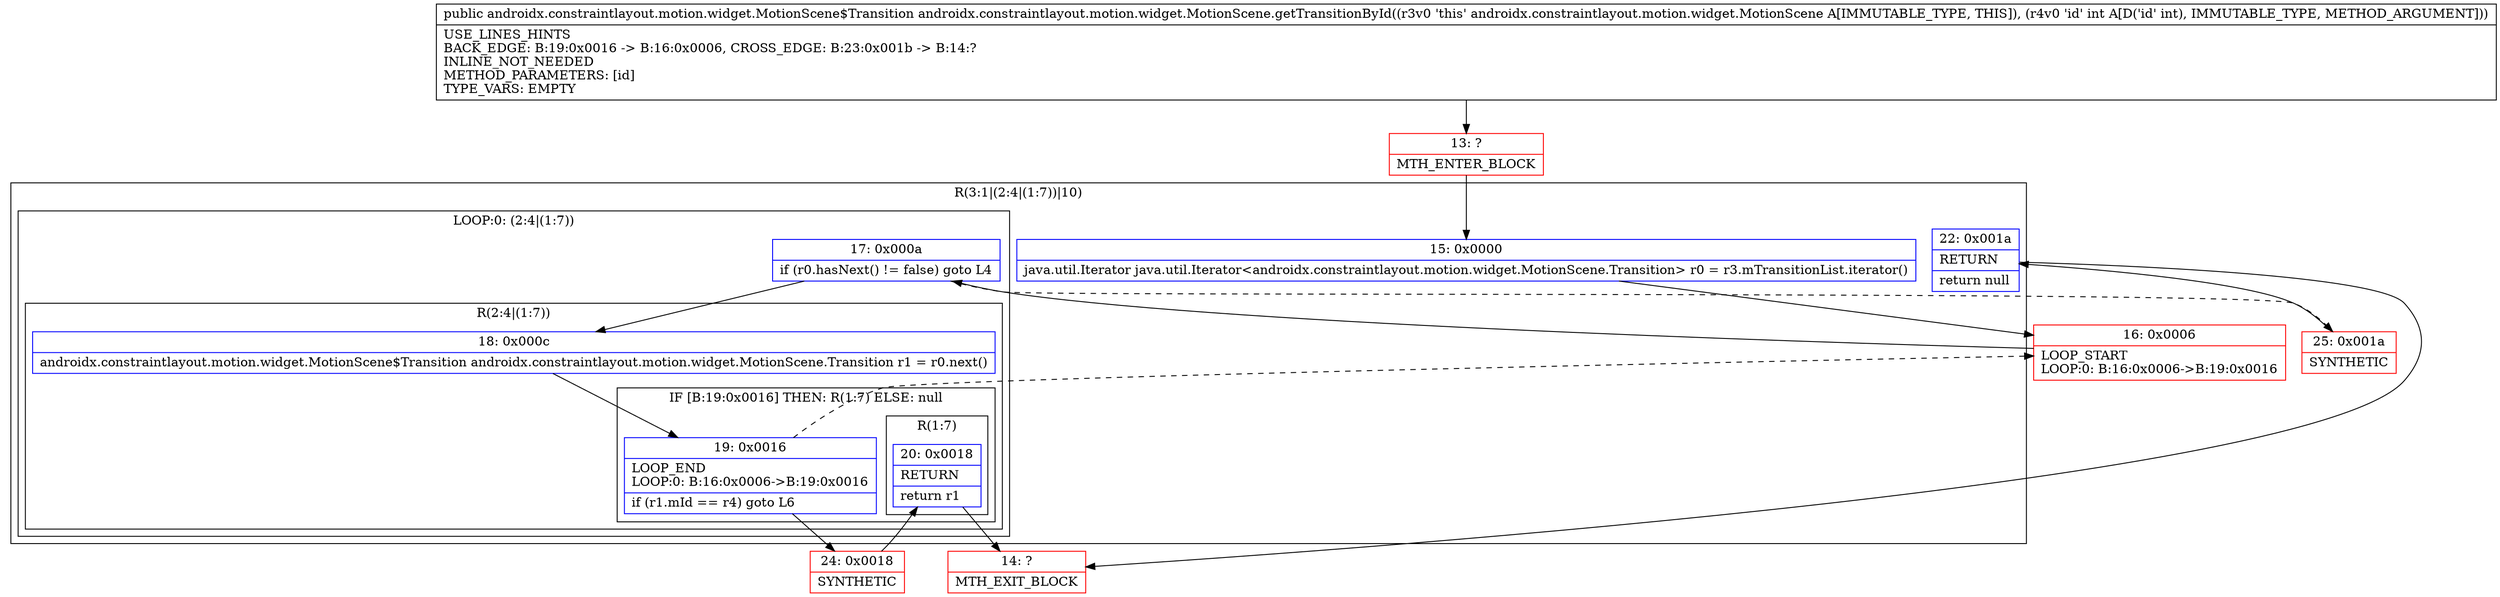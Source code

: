 digraph "CFG forandroidx.constraintlayout.motion.widget.MotionScene.getTransitionById(I)Landroidx\/constraintlayout\/motion\/widget\/MotionScene$Transition;" {
subgraph cluster_Region_702308259 {
label = "R(3:1|(2:4|(1:7))|10)";
node [shape=record,color=blue];
Node_15 [shape=record,label="{15\:\ 0x0000|java.util.Iterator java.util.Iterator\<androidx.constraintlayout.motion.widget.MotionScene.Transition\> r0 = r3.mTransitionList.iterator()\l}"];
subgraph cluster_LoopRegion_1517241060 {
label = "LOOP:0: (2:4|(1:7))";
node [shape=record,color=blue];
Node_17 [shape=record,label="{17\:\ 0x000a|if (r0.hasNext() != false) goto L4\l}"];
subgraph cluster_Region_1037597991 {
label = "R(2:4|(1:7))";
node [shape=record,color=blue];
Node_18 [shape=record,label="{18\:\ 0x000c|androidx.constraintlayout.motion.widget.MotionScene$Transition androidx.constraintlayout.motion.widget.MotionScene.Transition r1 = r0.next()\l}"];
subgraph cluster_IfRegion_1170031408 {
label = "IF [B:19:0x0016] THEN: R(1:7) ELSE: null";
node [shape=record,color=blue];
Node_19 [shape=record,label="{19\:\ 0x0016|LOOP_END\lLOOP:0: B:16:0x0006\-\>B:19:0x0016\l|if (r1.mId == r4) goto L6\l}"];
subgraph cluster_Region_248986979 {
label = "R(1:7)";
node [shape=record,color=blue];
Node_20 [shape=record,label="{20\:\ 0x0018|RETURN\l|return r1\l}"];
}
}
}
}
Node_22 [shape=record,label="{22\:\ 0x001a|RETURN\l|return null\l}"];
}
Node_13 [shape=record,color=red,label="{13\:\ ?|MTH_ENTER_BLOCK\l}"];
Node_16 [shape=record,color=red,label="{16\:\ 0x0006|LOOP_START\lLOOP:0: B:16:0x0006\-\>B:19:0x0016\l}"];
Node_24 [shape=record,color=red,label="{24\:\ 0x0018|SYNTHETIC\l}"];
Node_14 [shape=record,color=red,label="{14\:\ ?|MTH_EXIT_BLOCK\l}"];
Node_25 [shape=record,color=red,label="{25\:\ 0x001a|SYNTHETIC\l}"];
MethodNode[shape=record,label="{public androidx.constraintlayout.motion.widget.MotionScene$Transition androidx.constraintlayout.motion.widget.MotionScene.getTransitionById((r3v0 'this' androidx.constraintlayout.motion.widget.MotionScene A[IMMUTABLE_TYPE, THIS]), (r4v0 'id' int A[D('id' int), IMMUTABLE_TYPE, METHOD_ARGUMENT]))  | USE_LINES_HINTS\lBACK_EDGE: B:19:0x0016 \-\> B:16:0x0006, CROSS_EDGE: B:23:0x001b \-\> B:14:?\lINLINE_NOT_NEEDED\lMETHOD_PARAMETERS: [id]\lTYPE_VARS: EMPTY\l}"];
MethodNode -> Node_13;Node_15 -> Node_16;
Node_17 -> Node_18;
Node_17 -> Node_25[style=dashed];
Node_18 -> Node_19;
Node_19 -> Node_16[style=dashed];
Node_19 -> Node_24;
Node_20 -> Node_14;
Node_22 -> Node_14;
Node_13 -> Node_15;
Node_16 -> Node_17;
Node_24 -> Node_20;
Node_25 -> Node_22;
}

